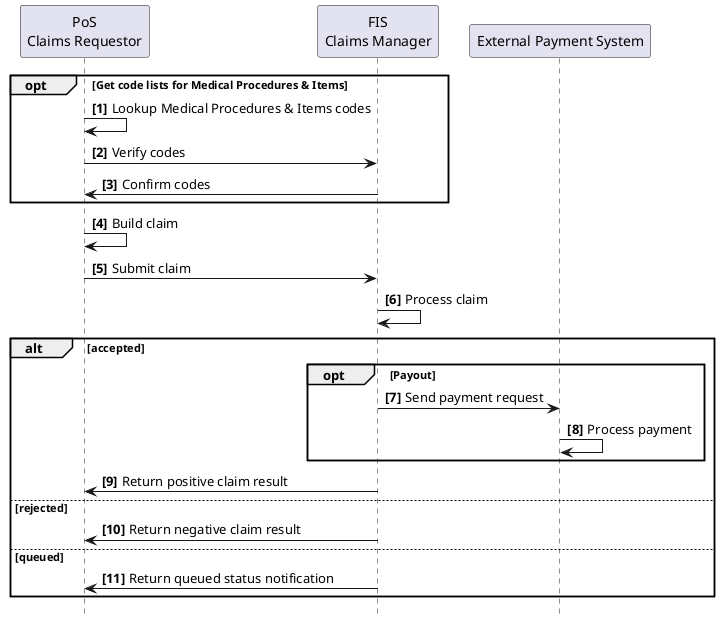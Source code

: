 @startuml
skinparam svgDimensionStyle false
hide footbox
autonumber "<b>[0]"

participant "PoS\nClaims Requestor" as App
participant "FIS\nClaims Manager" as FIS
participant "External Payment System" as EXT


opt Get code lists for Medical Procedures & Items
	App -> App: Lookup Medical Procedures & Items codes
	App -> FIS: Verify codes
	FIS -> App: Confirm codes
end opt
 
App -> App: Build claim
App -> FIS: Submit claim
FIS -> FIS: Process claim

alt accepted
	opt Payout
		FIS->EXT: Send payment request
   	EXT->EXT: Process payment
	end opt
	FIS -> App: Return positive claim result
else rejected
	FIS -> App: Return negative claim result
else queued
	FIS -> App: Return queued status notification
end

@enduml
